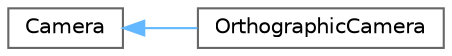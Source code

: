 digraph "Graphical Class Hierarchy"
{
 // LATEX_PDF_SIZE
  bgcolor="transparent";
  edge [fontname=Helvetica,fontsize=10,labelfontname=Helvetica,labelfontsize=10];
  node [fontname=Helvetica,fontsize=10,shape=box,height=0.2,width=0.4];
  rankdir="LR";
  Node0 [id="Node000000",label="Camera",height=0.2,width=0.4,color="grey40", fillcolor="white", style="filled",URL="$class_camera.html",tooltip=" "];
  Node0 -> Node1 [id="edge1_Node000000_Node000001",dir="back",color="steelblue1",style="solid",tooltip=" "];
  Node1 [id="Node000001",label="OrthographicCamera",height=0.2,width=0.4,color="grey40", fillcolor="white", style="filled",URL="$class_orthographic_camera.html",tooltip=" "];
}
